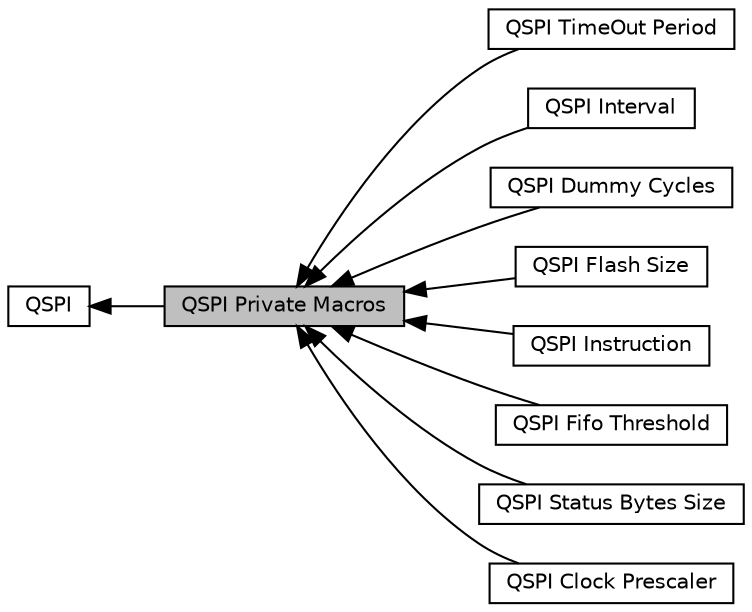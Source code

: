 digraph "QSPI Private Macros"
{
  edge [fontname="Helvetica",fontsize="10",labelfontname="Helvetica",labelfontsize="10"];
  node [fontname="Helvetica",fontsize="10",shape=record];
  rankdir=LR;
  Node9 [label="QSPI TimeOut Period",height=0.2,width=0.4,color="black", fillcolor="white", style="filled",URL="$group___q_s_p_i___time_out_period.html"];
  Node7 [label="QSPI Interval",height=0.2,width=0.4,color="black", fillcolor="white", style="filled",URL="$group___q_s_p_i___interval.html"];
  Node1 [label="QSPI",height=0.2,width=0.4,color="black", fillcolor="white", style="filled",URL="$group___q_s_p_i.html",tooltip="HAL QSPI module driver. "];
  Node6 [label="QSPI Dummy Cycles",height=0.2,width=0.4,color="black", fillcolor="white", style="filled",URL="$group___q_s_p_i___dummy_cycles.html"];
  Node4 [label="QSPI Flash Size",height=0.2,width=0.4,color="black", fillcolor="white", style="filled",URL="$group___q_s_p_i___flash_size.html"];
  Node5 [label="QSPI Instruction",height=0.2,width=0.4,color="black", fillcolor="white", style="filled",URL="$group___q_s_p_i___instruction.html"];
  Node3 [label="QSPI Fifo Threshold",height=0.2,width=0.4,color="black", fillcolor="white", style="filled",URL="$group___q_s_p_i___fifo_threshold.html"];
  Node8 [label="QSPI Status Bytes Size",height=0.2,width=0.4,color="black", fillcolor="white", style="filled",URL="$group___q_s_p_i___status_bytes_size.html"];
  Node2 [label="QSPI Clock Prescaler",height=0.2,width=0.4,color="black", fillcolor="white", style="filled",URL="$group___q_s_p_i___clock_prescaler.html"];
  Node0 [label="QSPI Private Macros",height=0.2,width=0.4,color="black", fillcolor="grey75", style="filled", fontcolor="black"];
  Node1->Node0 [shape=plaintext, dir="back", style="solid"];
  Node0->Node2 [shape=plaintext, dir="back", style="solid"];
  Node0->Node3 [shape=plaintext, dir="back", style="solid"];
  Node0->Node4 [shape=plaintext, dir="back", style="solid"];
  Node0->Node5 [shape=plaintext, dir="back", style="solid"];
  Node0->Node6 [shape=plaintext, dir="back", style="solid"];
  Node0->Node7 [shape=plaintext, dir="back", style="solid"];
  Node0->Node8 [shape=plaintext, dir="back", style="solid"];
  Node0->Node9 [shape=plaintext, dir="back", style="solid"];
}
